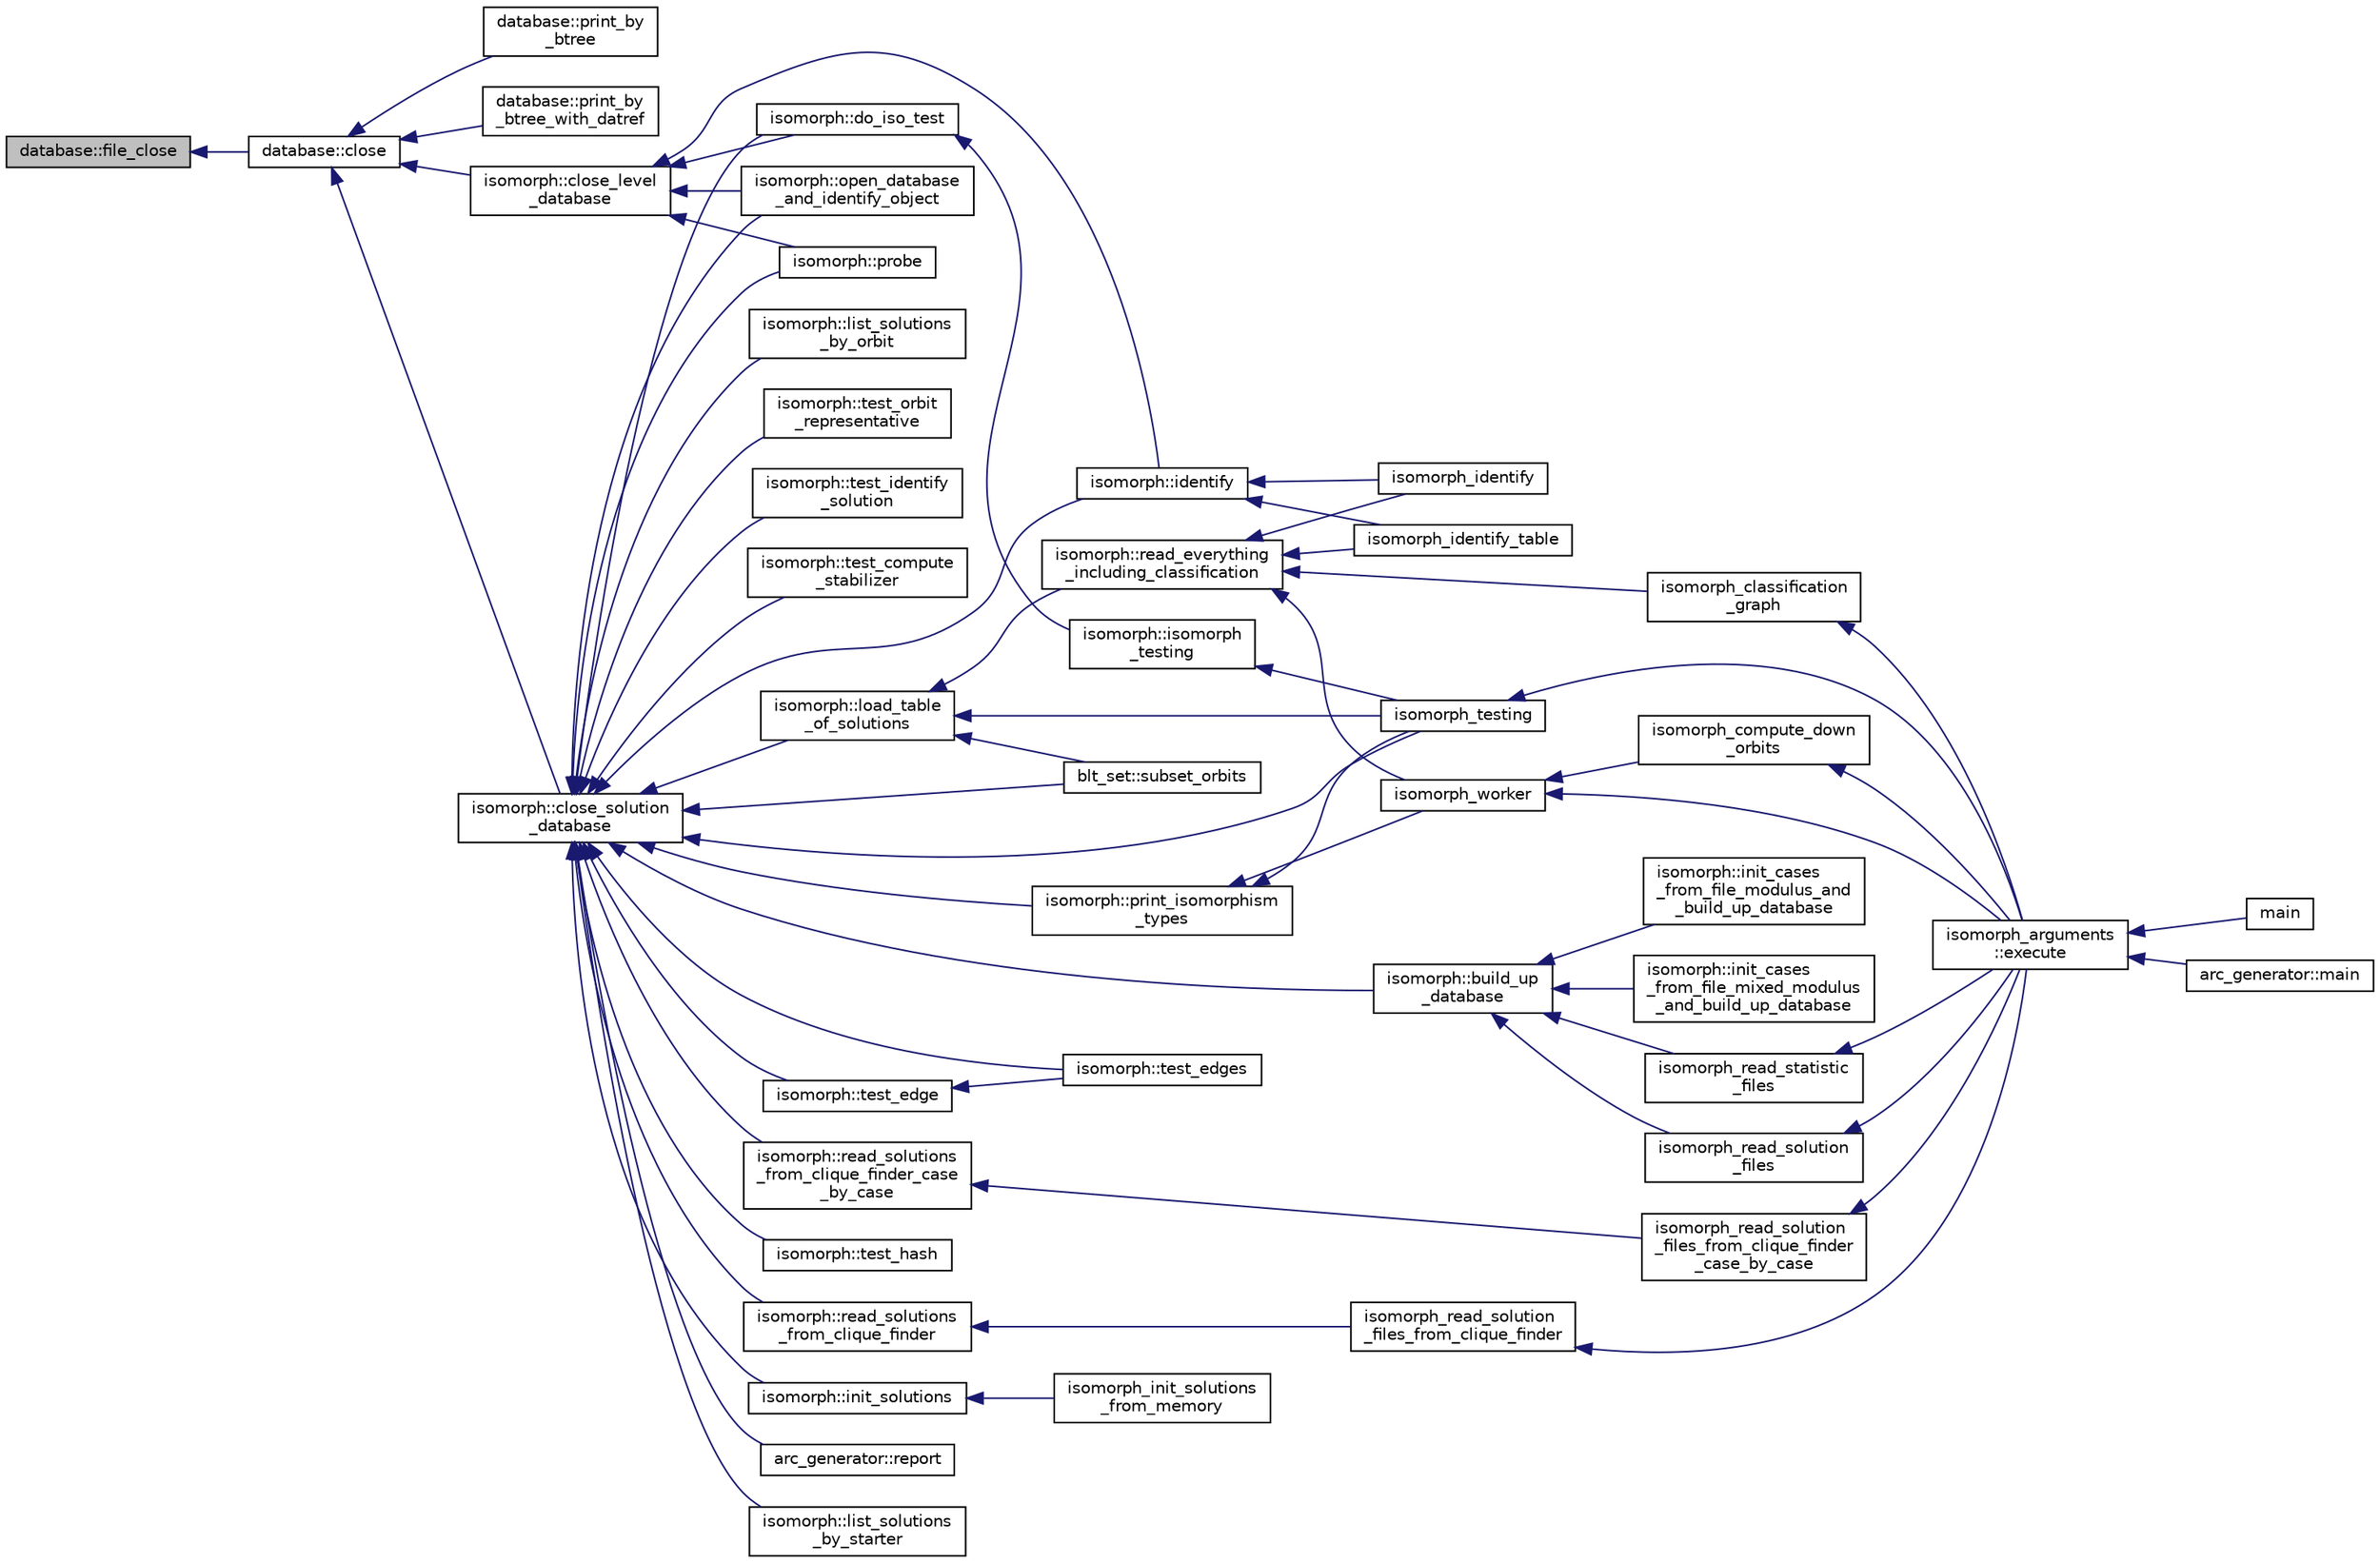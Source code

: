 digraph "database::file_close"
{
  edge [fontname="Helvetica",fontsize="10",labelfontname="Helvetica",labelfontsize="10"];
  node [fontname="Helvetica",fontsize="10",shape=record];
  rankdir="LR";
  Node965 [label="database::file_close",height=0.2,width=0.4,color="black", fillcolor="grey75", style="filled", fontcolor="black"];
  Node965 -> Node966 [dir="back",color="midnightblue",fontsize="10",style="solid",fontname="Helvetica"];
  Node966 [label="database::close",height=0.2,width=0.4,color="black", fillcolor="white", style="filled",URL="$db/d72/classdatabase.html#acdc74d15f711cab1c165989723d45caf"];
  Node966 -> Node967 [dir="back",color="midnightblue",fontsize="10",style="solid",fontname="Helvetica"];
  Node967 [label="database::print_by\l_btree",height=0.2,width=0.4,color="black", fillcolor="white", style="filled",URL="$db/d72/classdatabase.html#ac45ae44f2a861557ced6e5ab7c146717"];
  Node966 -> Node968 [dir="back",color="midnightblue",fontsize="10",style="solid",fontname="Helvetica"];
  Node968 [label="database::print_by\l_btree_with_datref",height=0.2,width=0.4,color="black", fillcolor="white", style="filled",URL="$db/d72/classdatabase.html#af84030a29b31944d6763974ac4f774b5"];
  Node966 -> Node969 [dir="back",color="midnightblue",fontsize="10",style="solid",fontname="Helvetica"];
  Node969 [label="isomorph::close_solution\l_database",height=0.2,width=0.4,color="black", fillcolor="white", style="filled",URL="$d3/d5f/classisomorph.html#a4219716e51f60288361e06dd0e91810b"];
  Node969 -> Node970 [dir="back",color="midnightblue",fontsize="10",style="solid",fontname="Helvetica"];
  Node970 [label="blt_set::subset_orbits",height=0.2,width=0.4,color="black", fillcolor="white", style="filled",URL="$d1/d3d/classblt__set.html#af8f79fc4346244acfa0e2c2d23c36993"];
  Node969 -> Node971 [dir="back",color="midnightblue",fontsize="10",style="solid",fontname="Helvetica"];
  Node971 [label="arc_generator::report",height=0.2,width=0.4,color="black", fillcolor="white", style="filled",URL="$d4/d21/classarc__generator.html#a650f715bb3eec8fd1057e07e5b384f9a"];
  Node969 -> Node972 [dir="back",color="midnightblue",fontsize="10",style="solid",fontname="Helvetica"];
  Node972 [label="isomorph::load_table\l_of_solutions",height=0.2,width=0.4,color="black", fillcolor="white", style="filled",URL="$d3/d5f/classisomorph.html#a21ab5aba74a200b9abf041dc5206821a"];
  Node972 -> Node970 [dir="back",color="midnightblue",fontsize="10",style="solid",fontname="Helvetica"];
  Node972 -> Node973 [dir="back",color="midnightblue",fontsize="10",style="solid",fontname="Helvetica"];
  Node973 [label="isomorph::read_everything\l_including_classification",height=0.2,width=0.4,color="black", fillcolor="white", style="filled",URL="$d3/d5f/classisomorph.html#aa6a56e4522d3133a6ea65c9ac6de3924"];
  Node973 -> Node974 [dir="back",color="midnightblue",fontsize="10",style="solid",fontname="Helvetica"];
  Node974 [label="isomorph_classification\l_graph",height=0.2,width=0.4,color="black", fillcolor="white", style="filled",URL="$d4/d7e/isomorph__global_8_c.html#a027e803e6cab7af4c400a71663bf4715"];
  Node974 -> Node975 [dir="back",color="midnightblue",fontsize="10",style="solid",fontname="Helvetica"];
  Node975 [label="isomorph_arguments\l::execute",height=0.2,width=0.4,color="black", fillcolor="white", style="filled",URL="$d5/de4/classisomorph__arguments.html#aa85e472d14906abdd5672dc66027583e"];
  Node975 -> Node976 [dir="back",color="midnightblue",fontsize="10",style="solid",fontname="Helvetica"];
  Node976 [label="main",height=0.2,width=0.4,color="black", fillcolor="white", style="filled",URL="$d1/d5e/blt__main_8_c.html#a217dbf8b442f20279ea00b898af96f52"];
  Node975 -> Node977 [dir="back",color="midnightblue",fontsize="10",style="solid",fontname="Helvetica"];
  Node977 [label="arc_generator::main",height=0.2,width=0.4,color="black", fillcolor="white", style="filled",URL="$d4/d21/classarc__generator.html#ad80140b51b165dad1fe6ab232be7829a"];
  Node973 -> Node978 [dir="back",color="midnightblue",fontsize="10",style="solid",fontname="Helvetica"];
  Node978 [label="isomorph_identify",height=0.2,width=0.4,color="black", fillcolor="white", style="filled",URL="$d4/d7e/isomorph__global_8_c.html#aa0fe57c73d5668eee10a6022ada7f6a3"];
  Node973 -> Node979 [dir="back",color="midnightblue",fontsize="10",style="solid",fontname="Helvetica"];
  Node979 [label="isomorph_identify_table",height=0.2,width=0.4,color="black", fillcolor="white", style="filled",URL="$d4/d7e/isomorph__global_8_c.html#a9fd19ea945561cf2a6bb5c72dd4b1cb2"];
  Node973 -> Node980 [dir="back",color="midnightblue",fontsize="10",style="solid",fontname="Helvetica"];
  Node980 [label="isomorph_worker",height=0.2,width=0.4,color="black", fillcolor="white", style="filled",URL="$d4/d7e/isomorph__global_8_c.html#ace3bb6ec719b02a35534309d4d3fe99a"];
  Node980 -> Node975 [dir="back",color="midnightblue",fontsize="10",style="solid",fontname="Helvetica"];
  Node980 -> Node981 [dir="back",color="midnightblue",fontsize="10",style="solid",fontname="Helvetica"];
  Node981 [label="isomorph_compute_down\l_orbits",height=0.2,width=0.4,color="black", fillcolor="white", style="filled",URL="$d4/d7e/isomorph__global_8_c.html#a3613cea19158edd30958c4edecd97d53"];
  Node981 -> Node975 [dir="back",color="midnightblue",fontsize="10",style="solid",fontname="Helvetica"];
  Node972 -> Node982 [dir="back",color="midnightblue",fontsize="10",style="solid",fontname="Helvetica"];
  Node982 [label="isomorph_testing",height=0.2,width=0.4,color="black", fillcolor="white", style="filled",URL="$d4/d7e/isomorph__global_8_c.html#a5a73cbe9f89c4727f086482ee2d238f9"];
  Node982 -> Node975 [dir="back",color="midnightblue",fontsize="10",style="solid",fontname="Helvetica"];
  Node969 -> Node983 [dir="back",color="midnightblue",fontsize="10",style="solid",fontname="Helvetica"];
  Node983 [label="isomorph::list_solutions\l_by_starter",height=0.2,width=0.4,color="black", fillcolor="white", style="filled",URL="$d3/d5f/classisomorph.html#a9c40f343f1a3e5fc177e5121bc809b06"];
  Node969 -> Node984 [dir="back",color="midnightblue",fontsize="10",style="solid",fontname="Helvetica"];
  Node984 [label="isomorph::list_solutions\l_by_orbit",height=0.2,width=0.4,color="black", fillcolor="white", style="filled",URL="$d3/d5f/classisomorph.html#adefb1a89c097c284d29f92d5fc58ebfa"];
  Node969 -> Node985 [dir="back",color="midnightblue",fontsize="10",style="solid",fontname="Helvetica"];
  Node985 [label="isomorph::test_orbit\l_representative",height=0.2,width=0.4,color="black", fillcolor="white", style="filled",URL="$d3/d5f/classisomorph.html#a5f165aa61a0d6b349da5a6117135f6c0"];
  Node969 -> Node986 [dir="back",color="midnightblue",fontsize="10",style="solid",fontname="Helvetica"];
  Node986 [label="isomorph::test_identify\l_solution",height=0.2,width=0.4,color="black", fillcolor="white", style="filled",URL="$d3/d5f/classisomorph.html#aa2c95f309e3283179e87bbbd83bfdc7d"];
  Node969 -> Node987 [dir="back",color="midnightblue",fontsize="10",style="solid",fontname="Helvetica"];
  Node987 [label="isomorph::test_compute\l_stabilizer",height=0.2,width=0.4,color="black", fillcolor="white", style="filled",URL="$d3/d5f/classisomorph.html#a72cd06f32311c44eb09dd73faa36b748"];
  Node969 -> Node988 [dir="back",color="midnightblue",fontsize="10",style="solid",fontname="Helvetica"];
  Node988 [label="isomorph::test_edges",height=0.2,width=0.4,color="black", fillcolor="white", style="filled",URL="$d3/d5f/classisomorph.html#ad23507927d8f7698073475d12b2a85bc"];
  Node969 -> Node989 [dir="back",color="midnightblue",fontsize="10",style="solid",fontname="Helvetica"];
  Node989 [label="isomorph::test_edge",height=0.2,width=0.4,color="black", fillcolor="white", style="filled",URL="$d3/d5f/classisomorph.html#a591165fa287477b480f5b7081198ba46"];
  Node989 -> Node988 [dir="back",color="midnightblue",fontsize="10",style="solid",fontname="Helvetica"];
  Node969 -> Node990 [dir="back",color="midnightblue",fontsize="10",style="solid",fontname="Helvetica"];
  Node990 [label="isomorph::test_hash",height=0.2,width=0.4,color="black", fillcolor="white", style="filled",URL="$d3/d5f/classisomorph.html#a53560280664b268a0500d26c801b1e68"];
  Node969 -> Node991 [dir="back",color="midnightblue",fontsize="10",style="solid",fontname="Helvetica"];
  Node991 [label="isomorph::open_database\l_and_identify_object",height=0.2,width=0.4,color="black", fillcolor="white", style="filled",URL="$d3/d5f/classisomorph.html#aa4e387f26f609fc9379d2e01f6cc27d0"];
  Node969 -> Node992 [dir="back",color="midnightblue",fontsize="10",style="solid",fontname="Helvetica"];
  Node992 [label="isomorph::init_solutions",height=0.2,width=0.4,color="black", fillcolor="white", style="filled",URL="$d3/d5f/classisomorph.html#a729746a01bd45d55565d0a11cda9e9a3"];
  Node992 -> Node993 [dir="back",color="midnightblue",fontsize="10",style="solid",fontname="Helvetica"];
  Node993 [label="isomorph_init_solutions\l_from_memory",height=0.2,width=0.4,color="black", fillcolor="white", style="filled",URL="$d4/d7e/isomorph__global_8_c.html#a490bbe6199dc1e29d186b26834266e03"];
  Node969 -> Node994 [dir="back",color="midnightblue",fontsize="10",style="solid",fontname="Helvetica"];
  Node994 [label="isomorph::read_solutions\l_from_clique_finder_case\l_by_case",height=0.2,width=0.4,color="black", fillcolor="white", style="filled",URL="$d3/d5f/classisomorph.html#a65bc5ec528f741a1b01cdd606dfed579"];
  Node994 -> Node995 [dir="back",color="midnightblue",fontsize="10",style="solid",fontname="Helvetica"];
  Node995 [label="isomorph_read_solution\l_files_from_clique_finder\l_case_by_case",height=0.2,width=0.4,color="black", fillcolor="white", style="filled",URL="$d4/d7e/isomorph__global_8_c.html#a2a55ab4b2df6ae83f916cf01eccdf67c"];
  Node995 -> Node975 [dir="back",color="midnightblue",fontsize="10",style="solid",fontname="Helvetica"];
  Node969 -> Node996 [dir="back",color="midnightblue",fontsize="10",style="solid",fontname="Helvetica"];
  Node996 [label="isomorph::read_solutions\l_from_clique_finder",height=0.2,width=0.4,color="black", fillcolor="white", style="filled",URL="$d3/d5f/classisomorph.html#a14c4ac27b0d97d338e14ac0d183c5c64"];
  Node996 -> Node997 [dir="back",color="midnightblue",fontsize="10",style="solid",fontname="Helvetica"];
  Node997 [label="isomorph_read_solution\l_files_from_clique_finder",height=0.2,width=0.4,color="black", fillcolor="white", style="filled",URL="$d4/d7e/isomorph__global_8_c.html#ad8be067333430bfdd26c0a34549f4556"];
  Node997 -> Node975 [dir="back",color="midnightblue",fontsize="10",style="solid",fontname="Helvetica"];
  Node969 -> Node998 [dir="back",color="midnightblue",fontsize="10",style="solid",fontname="Helvetica"];
  Node998 [label="isomorph::build_up\l_database",height=0.2,width=0.4,color="black", fillcolor="white", style="filled",URL="$d3/d5f/classisomorph.html#a40bea8f733a5855879f927fc73324384"];
  Node998 -> Node999 [dir="back",color="midnightblue",fontsize="10",style="solid",fontname="Helvetica"];
  Node999 [label="isomorph::init_cases\l_from_file_modulus_and\l_build_up_database",height=0.2,width=0.4,color="black", fillcolor="white", style="filled",URL="$d3/d5f/classisomorph.html#a42c6ebeadb51263d8ae8c1bdaae3ebbd"];
  Node998 -> Node1000 [dir="back",color="midnightblue",fontsize="10",style="solid",fontname="Helvetica"];
  Node1000 [label="isomorph::init_cases\l_from_file_mixed_modulus\l_and_build_up_database",height=0.2,width=0.4,color="black", fillcolor="white", style="filled",URL="$d3/d5f/classisomorph.html#acae208131143734575c088b5f50123f6"];
  Node998 -> Node1001 [dir="back",color="midnightblue",fontsize="10",style="solid",fontname="Helvetica"];
  Node1001 [label="isomorph_read_statistic\l_files",height=0.2,width=0.4,color="black", fillcolor="white", style="filled",URL="$d4/d7e/isomorph__global_8_c.html#a78a6ee9d7dee4708fc721374bdebfa83"];
  Node1001 -> Node975 [dir="back",color="midnightblue",fontsize="10",style="solid",fontname="Helvetica"];
  Node998 -> Node1002 [dir="back",color="midnightblue",fontsize="10",style="solid",fontname="Helvetica"];
  Node1002 [label="isomorph_read_solution\l_files",height=0.2,width=0.4,color="black", fillcolor="white", style="filled",URL="$d4/d7e/isomorph__global_8_c.html#a697da824ab34db5c830530fb3c97df24"];
  Node1002 -> Node975 [dir="back",color="midnightblue",fontsize="10",style="solid",fontname="Helvetica"];
  Node969 -> Node1003 [dir="back",color="midnightblue",fontsize="10",style="solid",fontname="Helvetica"];
  Node1003 [label="isomorph::print_isomorphism\l_types",height=0.2,width=0.4,color="black", fillcolor="white", style="filled",URL="$d3/d5f/classisomorph.html#abbcd12f6434585951a5532d0b2467a00"];
  Node1003 -> Node982 [dir="back",color="midnightblue",fontsize="10",style="solid",fontname="Helvetica"];
  Node1003 -> Node980 [dir="back",color="midnightblue",fontsize="10",style="solid",fontname="Helvetica"];
  Node969 -> Node982 [dir="back",color="midnightblue",fontsize="10",style="solid",fontname="Helvetica"];
  Node969 -> Node1004 [dir="back",color="midnightblue",fontsize="10",style="solid",fontname="Helvetica"];
  Node1004 [label="isomorph::probe",height=0.2,width=0.4,color="black", fillcolor="white", style="filled",URL="$d3/d5f/classisomorph.html#a9cb6fed7b6ac639d886b117a1f454441"];
  Node969 -> Node1005 [dir="back",color="midnightblue",fontsize="10",style="solid",fontname="Helvetica"];
  Node1005 [label="isomorph::do_iso_test",height=0.2,width=0.4,color="black", fillcolor="white", style="filled",URL="$d3/d5f/classisomorph.html#a51fc3bf5cc3a99282a489b2df37ee24e"];
  Node1005 -> Node1006 [dir="back",color="midnightblue",fontsize="10",style="solid",fontname="Helvetica"];
  Node1006 [label="isomorph::isomorph\l_testing",height=0.2,width=0.4,color="black", fillcolor="white", style="filled",URL="$d3/d5f/classisomorph.html#ad7945ec94ba0ba16953482edfaa4da6e"];
  Node1006 -> Node982 [dir="back",color="midnightblue",fontsize="10",style="solid",fontname="Helvetica"];
  Node969 -> Node1007 [dir="back",color="midnightblue",fontsize="10",style="solid",fontname="Helvetica"];
  Node1007 [label="isomorph::identify",height=0.2,width=0.4,color="black", fillcolor="white", style="filled",URL="$d3/d5f/classisomorph.html#a78ecf843b9f6ca1cfd666e222edd90ae"];
  Node1007 -> Node978 [dir="back",color="midnightblue",fontsize="10",style="solid",fontname="Helvetica"];
  Node1007 -> Node979 [dir="back",color="midnightblue",fontsize="10",style="solid",fontname="Helvetica"];
  Node966 -> Node1008 [dir="back",color="midnightblue",fontsize="10",style="solid",fontname="Helvetica"];
  Node1008 [label="isomorph::close_level\l_database",height=0.2,width=0.4,color="black", fillcolor="white", style="filled",URL="$d3/d5f/classisomorph.html#aeca68d029ae707d3a6c6d4293b7086c8"];
  Node1008 -> Node991 [dir="back",color="midnightblue",fontsize="10",style="solid",fontname="Helvetica"];
  Node1008 -> Node1004 [dir="back",color="midnightblue",fontsize="10",style="solid",fontname="Helvetica"];
  Node1008 -> Node1005 [dir="back",color="midnightblue",fontsize="10",style="solid",fontname="Helvetica"];
  Node1008 -> Node1007 [dir="back",color="midnightblue",fontsize="10",style="solid",fontname="Helvetica"];
}
